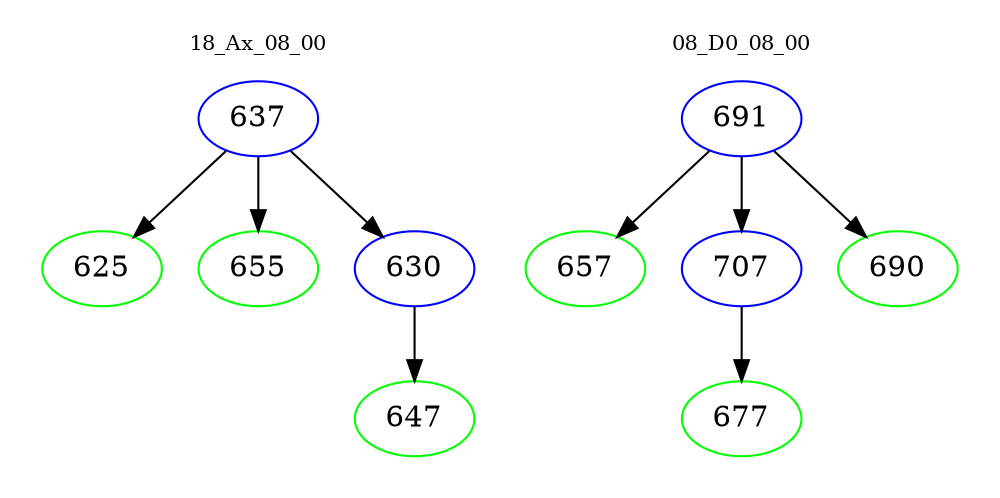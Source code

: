 digraph{
subgraph cluster_0 {
color = white
label = "18_Ax_08_00";
fontsize=10;
T0_637 [label="637", color="blue"]
T0_637 -> T0_625 [color="black"]
T0_625 [label="625", color="green"]
T0_637 -> T0_655 [color="black"]
T0_655 [label="655", color="green"]
T0_637 -> T0_630 [color="black"]
T0_630 [label="630", color="blue"]
T0_630 -> T0_647 [color="black"]
T0_647 [label="647", color="green"]
}
subgraph cluster_1 {
color = white
label = "08_D0_08_00";
fontsize=10;
T1_691 [label="691", color="blue"]
T1_691 -> T1_657 [color="black"]
T1_657 [label="657", color="green"]
T1_691 -> T1_707 [color="black"]
T1_707 [label="707", color="blue"]
T1_707 -> T1_677 [color="black"]
T1_677 [label="677", color="green"]
T1_691 -> T1_690 [color="black"]
T1_690 [label="690", color="green"]
}
}
